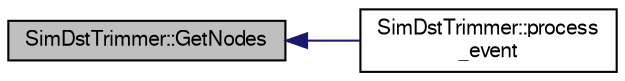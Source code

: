 digraph "SimDstTrimmer::GetNodes"
{
  bgcolor="transparent";
  edge [fontname="FreeSans",fontsize="10",labelfontname="FreeSans",labelfontsize="10"];
  node [fontname="FreeSans",fontsize="10",shape=record];
  rankdir="LR";
  Node1 [label="SimDstTrimmer::GetNodes",height=0.2,width=0.4,color="black", fillcolor="grey75", style="filled" fontcolor="black"];
  Node1 -> Node2 [dir="back",color="midnightblue",fontsize="10",style="solid",fontname="FreeSans"];
  Node2 [label="SimDstTrimmer::process\l_event",height=0.2,width=0.4,color="black",URL="$de/d85/classSimDstTrimmer.html#a9f837dff38c3365d00aa68fd8dbc7c55"];
}
